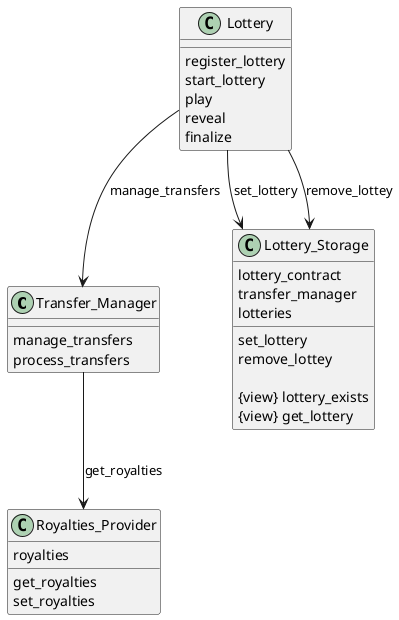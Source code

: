 @startuml
class Transfer_Manager {
    {method} manage_transfers
    {method} process_transfers
}

class Royalties_Provider {
    {field} royalties
    {method} get_royalties
    {method} set_royalties
}

class Lottery {
    {method} register_lottery
    {method} start_lottery
    {method} play
    {method} reveal
    {method} finalize
}

class Lottery_Storage {
    {field} lottery_contract
    {field} transfer_manager
    {field} lotteries

    {method} set_lottery
    {method} remove_lottey

    {method}{view} lottery_exists
    {method}{view} get_lottery
}

Lottery --> Lottery_Storage : set_lottery
Lottery --> Lottery_Storage : remove_lottey
Lottery --> Transfer_Manager : manage_transfers

Transfer_Manager --> Royalties_Provider: get_royalties
@enduml